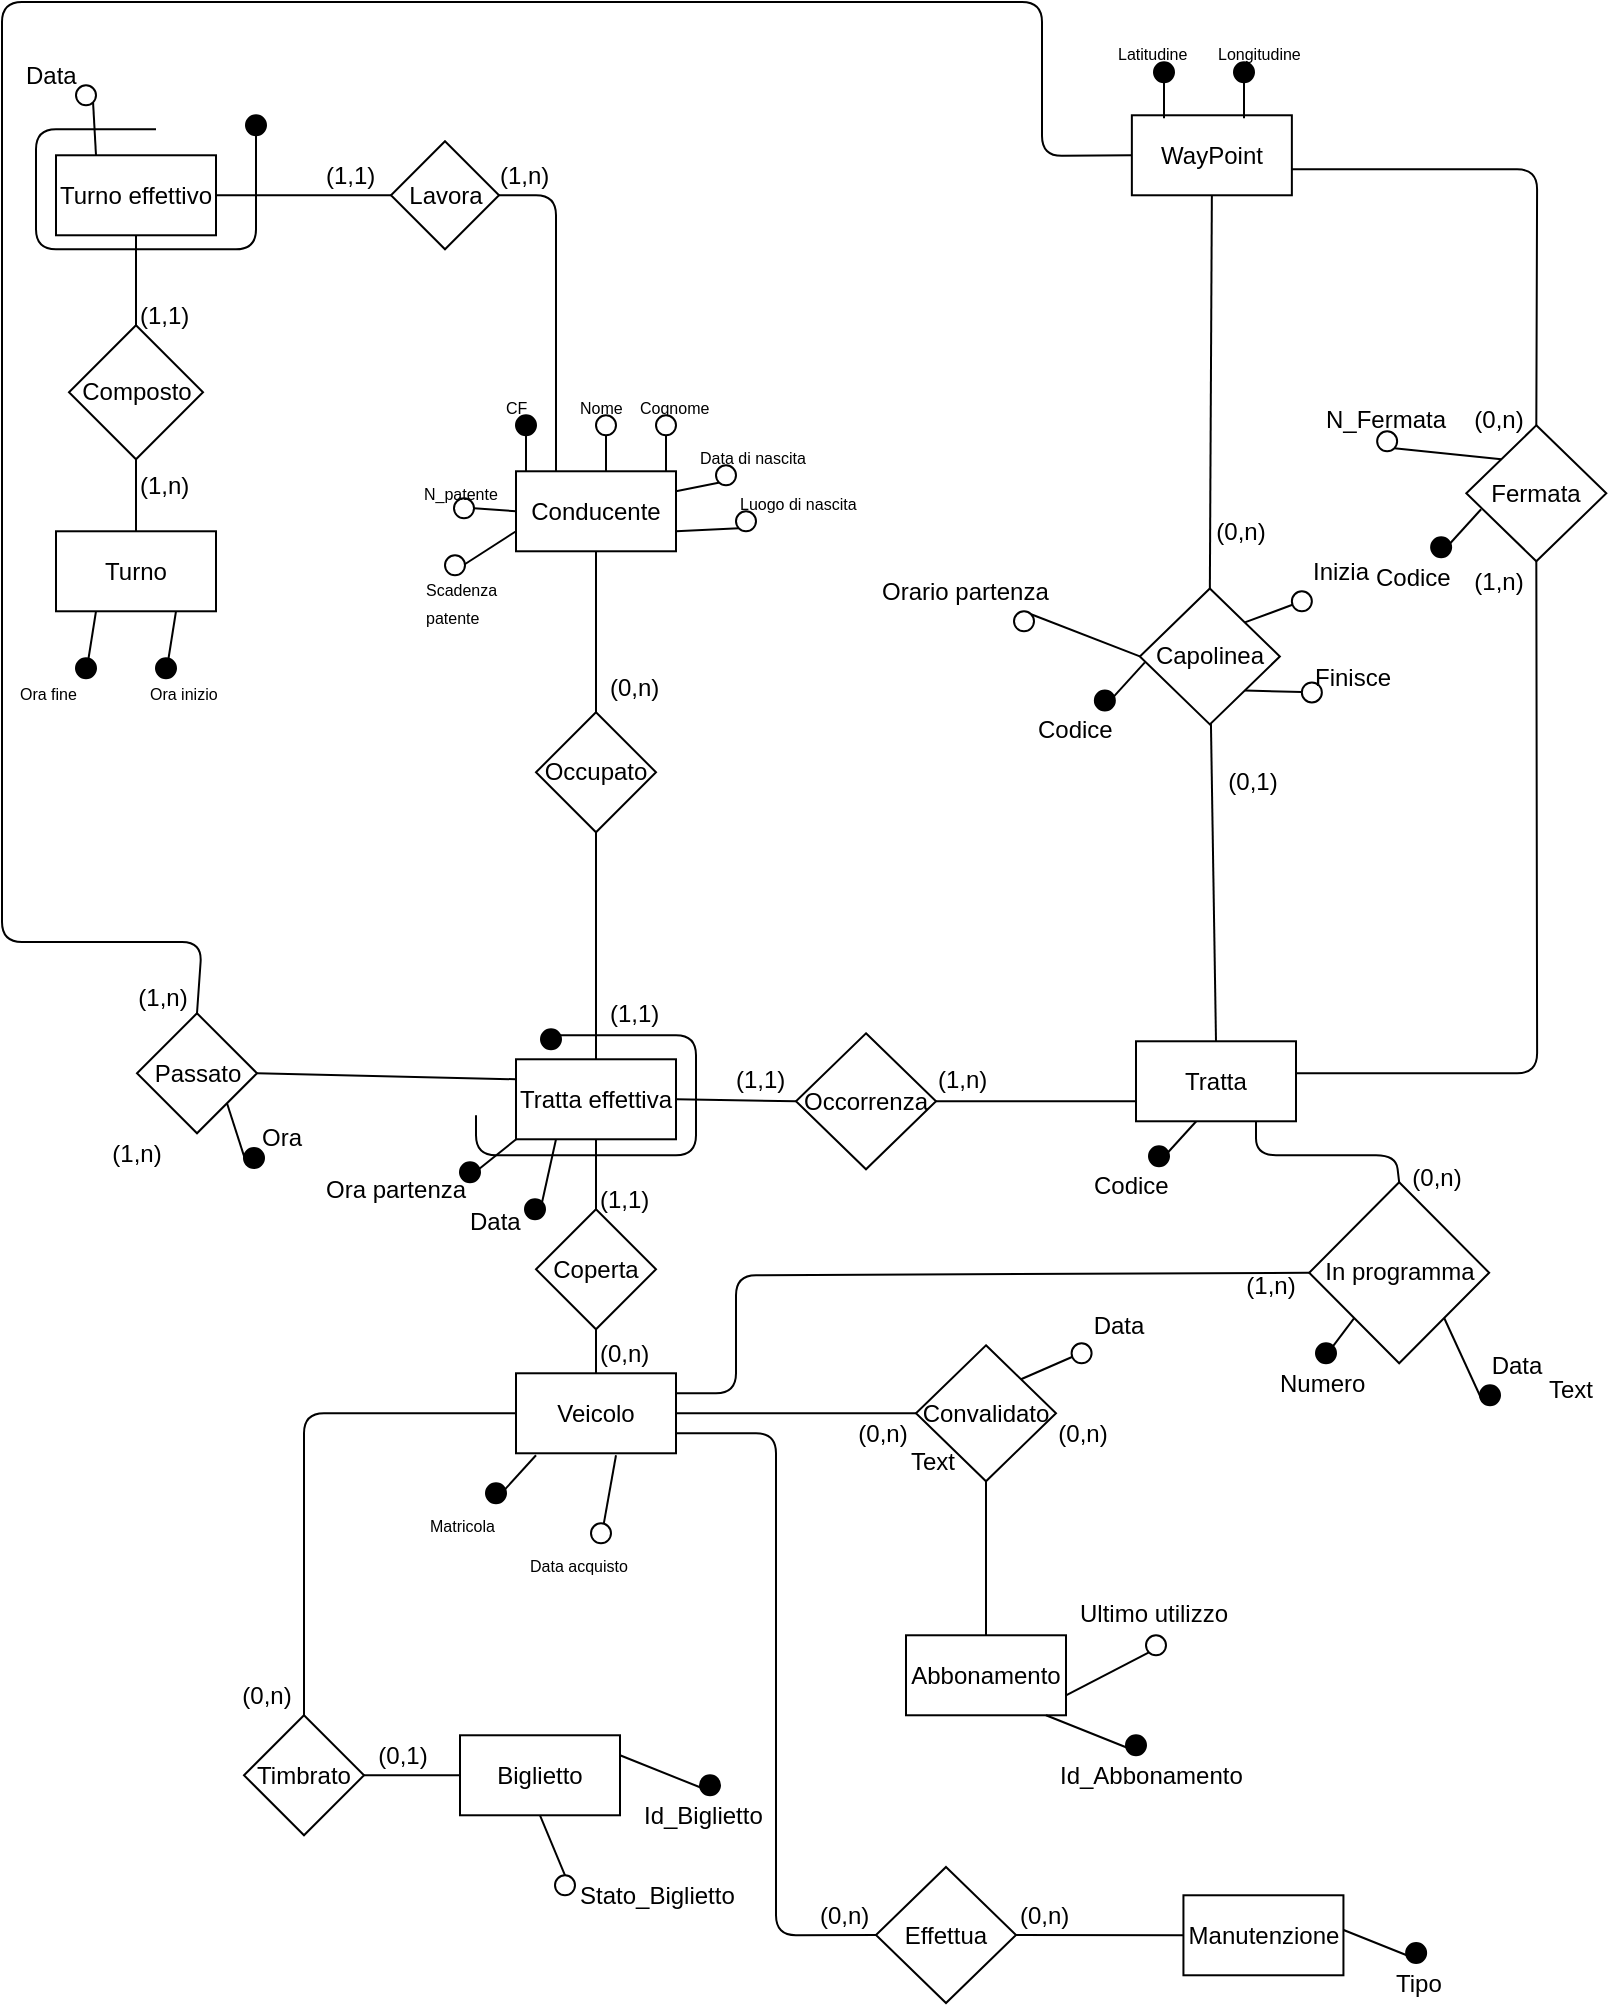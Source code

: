 <mxfile version="12.5.5"><diagram id="0vi9SnSfnyYWWIwb7_4S" name="Page-1"><mxGraphModel dx="173" dy="1111" grid="1" gridSize="10" guides="1" tooltips="1" connect="1" arrows="1" fold="1" page="1" pageScale="1" pageWidth="827" pageHeight="1169" math="0" shadow="0"><root><mxCell id="0"/><mxCell id="1" parent="0"/><mxCell id="_SVNxhaVmt6y_3ihnuYs-128" value="Occupato" style="rhombus;whiteSpace=wrap;html=1;" vertex="1" parent="1"><mxGeometry x="1107" y="465.14" width="60" height="60" as="geometry"/></mxCell><mxCell id="_SVNxhaVmt6y_3ihnuYs-129" value="" style="endArrow=none;html=1;fillColor=#000000;entryX=0.5;entryY=1;entryDx=0;entryDy=0;" edge="1" parent="1" target="_SVNxhaVmt6y_3ihnuYs-128"><mxGeometry width="50" height="50" relative="1" as="geometry"><mxPoint x="1137" y="638.64" as="sourcePoint"/><mxPoint x="1137" y="608.64" as="targetPoint"/></mxGeometry></mxCell><mxCell id="_SVNxhaVmt6y_3ihnuYs-130" value="(1,1)" style="text;html=1;resizable=0;points=[];autosize=1;align=left;verticalAlign=top;spacingTop=-4;" vertex="1" parent="1"><mxGeometry x="1142" y="605.64" width="40" height="20" as="geometry"/></mxCell><mxCell id="_SVNxhaVmt6y_3ihnuYs-141" value="" style="endArrow=none;html=1;fillColor=#000000;entryX=0;entryY=0.75;entryDx=0;entryDy=0;exitX=1;exitY=0.5;exitDx=0;exitDy=0;" edge="1" parent="1" source="_SVNxhaVmt6y_3ihnuYs-142" target="_SVNxhaVmt6y_3ihnuYs-132"><mxGeometry width="50" height="50" relative="1" as="geometry"><mxPoint x="1277" y="659.64" as="sourcePoint"/><mxPoint x="1337" y="846.64" as="targetPoint"/></mxGeometry></mxCell><mxCell id="_SVNxhaVmt6y_3ihnuYs-142" value="Occorrenza" style="rhombus;whiteSpace=wrap;html=1;" vertex="1" parent="1"><mxGeometry x="1237" y="625.64" width="70" height="68" as="geometry"/></mxCell><mxCell id="_SVNxhaVmt6y_3ihnuYs-143" value="Tratta effettiva" style="rounded=0;whiteSpace=wrap;html=1;" vertex="1" parent="1"><mxGeometry x="1097" y="638.64" width="80" height="40" as="geometry"/></mxCell><mxCell id="_SVNxhaVmt6y_3ihnuYs-144" value="" style="endArrow=none;html=1;fillColor=#000000;entryX=1;entryY=0.5;entryDx=0;entryDy=0;exitX=0;exitY=0.5;exitDx=0;exitDy=0;" edge="1" parent="1" source="_SVNxhaVmt6y_3ihnuYs-142" target="_SVNxhaVmt6y_3ihnuYs-143"><mxGeometry width="50" height="50" relative="1" as="geometry"><mxPoint x="1107" y="896.64" as="sourcePoint"/><mxPoint x="1157" y="846.64" as="targetPoint"/></mxGeometry></mxCell><mxCell id="_SVNxhaVmt6y_3ihnuYs-145" value="(1,n)" style="text;html=1;resizable=0;points=[];autosize=1;align=left;verticalAlign=top;spacingTop=-4;" vertex="1" parent="1"><mxGeometry x="1306" y="638.64" width="40" height="20" as="geometry"/></mxCell><mxCell id="_SVNxhaVmt6y_3ihnuYs-146" value="(1,1)" style="text;html=1;resizable=0;points=[];autosize=1;align=left;verticalAlign=top;spacingTop=-4;" vertex="1" parent="1"><mxGeometry x="1204.5" y="638.64" width="40" height="20" as="geometry"/></mxCell><mxCell id="_SVNxhaVmt6y_3ihnuYs-147" value="Coperta" style="rhombus;whiteSpace=wrap;html=1;" vertex="1" parent="1"><mxGeometry x="1107" y="713.64" width="60" height="60" as="geometry"/></mxCell><mxCell id="_SVNxhaVmt6y_3ihnuYs-148" value="" style="endArrow=none;html=1;fillColor=#000000;entryX=0.5;entryY=1;entryDx=0;entryDy=0;exitX=0.5;exitY=0;exitDx=0;exitDy=0;" edge="1" parent="1" source="_SVNxhaVmt6y_3ihnuYs-147" target="_SVNxhaVmt6y_3ihnuYs-143"><mxGeometry width="50" height="50" relative="1" as="geometry"><mxPoint x="1132" y="718.64" as="sourcePoint"/><mxPoint x="1132" y="688.64" as="targetPoint"/></mxGeometry></mxCell><mxCell id="_SVNxhaVmt6y_3ihnuYs-149" value="" style="endArrow=none;html=1;fillColor=#000000;entryX=0.5;entryY=1;entryDx=0;entryDy=0;exitX=0.5;exitY=0;exitDx=0;exitDy=0;" edge="1" parent="1" source="_SVNxhaVmt6y_3ihnuYs-152" target="_SVNxhaVmt6y_3ihnuYs-147"><mxGeometry width="50" height="50" relative="1" as="geometry"><mxPoint x="1132" y="808.64" as="sourcePoint"/><mxPoint x="1132" y="778.64" as="targetPoint"/></mxGeometry></mxCell><mxCell id="_SVNxhaVmt6y_3ihnuYs-150" value="(1,1)" style="text;html=1;resizable=0;points=[];autosize=1;align=left;verticalAlign=top;spacingTop=-4;" vertex="1" parent="1"><mxGeometry x="1137" y="698.64" width="40" height="20" as="geometry"/></mxCell><mxCell id="_SVNxhaVmt6y_3ihnuYs-151" value="(0,n)" style="text;html=1;resizable=0;points=[];autosize=1;align=left;verticalAlign=top;spacingTop=-4;" vertex="1" parent="1"><mxGeometry x="1137" y="775.64" width="40" height="20" as="geometry"/></mxCell><mxCell id="_SVNxhaVmt6y_3ihnuYs-152" value="Veicolo" style="rounded=0;whiteSpace=wrap;html=1;" vertex="1" parent="1"><mxGeometry x="1097" y="795.64" width="80" height="40" as="geometry"/></mxCell><mxCell id="_SVNxhaVmt6y_3ihnuYs-153" value="" style="endArrow=none;html=1;fillColor=#000000;" edge="1" parent="1"><mxGeometry width="50" height="50" relative="1" as="geometry"><mxPoint x="1077" y="666.64" as="sourcePoint"/><mxPoint x="1117" y="626.64" as="targetPoint"/><Array as="points"><mxPoint x="1077" y="686.64"/><mxPoint x="1187" y="686.64"/><mxPoint x="1187" y="656.64"/><mxPoint x="1187" y="626.64"/></Array></mxGeometry></mxCell><mxCell id="_SVNxhaVmt6y_3ihnuYs-154" value="" style="ellipse;whiteSpace=wrap;html=1;aspect=fixed;fillColor=#000000;" vertex="1" parent="1"><mxGeometry x="1109.5" y="623.64" width="10" height="10" as="geometry"/></mxCell><mxCell id="_SVNxhaVmt6y_3ihnuYs-155" value="Conducente" style="rounded=0;whiteSpace=wrap;html=1;" vertex="1" parent="1"><mxGeometry x="1097" y="344.64" width="80" height="40" as="geometry"/></mxCell><mxCell id="_SVNxhaVmt6y_3ihnuYs-156" value="" style="endArrow=none;html=1;fillColor=#000000;exitX=0.25;exitY=0;exitDx=0;exitDy=0;" edge="1" parent="1"><mxGeometry width="50" height="50" relative="1" as="geometry"><mxPoint x="1102" y="344.64" as="sourcePoint"/><mxPoint x="1102" y="324.64" as="targetPoint"/></mxGeometry></mxCell><mxCell id="_SVNxhaVmt6y_3ihnuYs-157" value="" style="endArrow=none;html=1;fillColor=#000000;exitX=0.75;exitY=0;exitDx=0;exitDy=0;" edge="1" parent="1"><mxGeometry width="50" height="50" relative="1" as="geometry"><mxPoint x="1142" y="344.64" as="sourcePoint"/><mxPoint x="1142" y="324.64" as="targetPoint"/></mxGeometry></mxCell><mxCell id="_SVNxhaVmt6y_3ihnuYs-158" value="&lt;font style=&quot;font-size: 8px&quot;&gt;CF&lt;/font&gt;" style="text;html=1;resizable=0;points=[];autosize=1;align=left;verticalAlign=top;spacingTop=-4;" vertex="1" parent="1"><mxGeometry x="1089.5" y="301.64" width="30" height="20" as="geometry"/></mxCell><mxCell id="_SVNxhaVmt6y_3ihnuYs-159" value="" style="ellipse;whiteSpace=wrap;html=1;aspect=fixed;fillColor=#000000;" vertex="1" parent="1"><mxGeometry x="1097" y="316.64" width="10" height="10" as="geometry"/></mxCell><mxCell id="_SVNxhaVmt6y_3ihnuYs-160" value="&lt;font style=&quot;font-size: 8px&quot;&gt;Nome&lt;/font&gt;" style="text;html=1;resizable=0;points=[];autosize=1;align=left;verticalAlign=top;spacingTop=-4;" vertex="1" parent="1"><mxGeometry x="1127" y="301.64" width="40" height="20" as="geometry"/></mxCell><mxCell id="_SVNxhaVmt6y_3ihnuYs-161" value="" style="ellipse;whiteSpace=wrap;html=1;aspect=fixed;fillColor=#FFFFFF;" vertex="1" parent="1"><mxGeometry x="1137" y="316.64" width="10" height="10" as="geometry"/></mxCell><mxCell id="_SVNxhaVmt6y_3ihnuYs-162" value="" style="endArrow=none;html=1;fillColor=#000000;exitX=0.75;exitY=0;exitDx=0;exitDy=0;" edge="1" parent="1"><mxGeometry width="50" height="50" relative="1" as="geometry"><mxPoint x="1172" y="344.64" as="sourcePoint"/><mxPoint x="1172" y="324.64" as="targetPoint"/></mxGeometry></mxCell><mxCell id="_SVNxhaVmt6y_3ihnuYs-163" value="&lt;font style=&quot;font-size: 8px&quot;&gt;Cognome&lt;/font&gt;" style="text;html=1;resizable=0;points=[];autosize=1;align=left;verticalAlign=top;spacingTop=-4;" vertex="1" parent="1"><mxGeometry x="1157" y="301.64" width="50" height="20" as="geometry"/></mxCell><mxCell id="_SVNxhaVmt6y_3ihnuYs-164" value="" style="ellipse;whiteSpace=wrap;html=1;aspect=fixed;fillColor=#FFFFFF;" vertex="1" parent="1"><mxGeometry x="1167" y="316.64" width="10" height="10" as="geometry"/></mxCell><mxCell id="_SVNxhaVmt6y_3ihnuYs-165" value="" style="endArrow=none;html=1;fillColor=#000000;exitX=1;exitY=0.25;exitDx=0;exitDy=0;" edge="1" parent="1" source="_SVNxhaVmt6y_3ihnuYs-155"><mxGeometry width="50" height="50" relative="1" as="geometry"><mxPoint x="1202" y="369.64" as="sourcePoint"/><mxPoint x="1202" y="349.64" as="targetPoint"/></mxGeometry></mxCell><mxCell id="_SVNxhaVmt6y_3ihnuYs-166" value="&lt;font style=&quot;font-size: 8px&quot;&gt;Data di nascita&lt;/font&gt;" style="text;html=1;resizable=0;points=[];autosize=1;align=left;verticalAlign=top;spacingTop=-4;" vertex="1" parent="1"><mxGeometry x="1187" y="326.64" width="70" height="20" as="geometry"/></mxCell><mxCell id="_SVNxhaVmt6y_3ihnuYs-167" value="" style="ellipse;whiteSpace=wrap;html=1;aspect=fixed;fillColor=#FFFFFF;" vertex="1" parent="1"><mxGeometry x="1197" y="341.64" width="10" height="10" as="geometry"/></mxCell><mxCell id="_SVNxhaVmt6y_3ihnuYs-168" value="" style="endArrow=none;html=1;fillColor=#000000;exitX=1;exitY=0.75;exitDx=0;exitDy=0;entryX=0;entryY=1;entryDx=0;entryDy=0;" edge="1" parent="1" source="_SVNxhaVmt6y_3ihnuYs-155" target="_SVNxhaVmt6y_3ihnuYs-169"><mxGeometry width="50" height="50" relative="1" as="geometry"><mxPoint x="1187" y="364.64" as="sourcePoint"/><mxPoint x="1207" y="374.64" as="targetPoint"/></mxGeometry></mxCell><mxCell id="_SVNxhaVmt6y_3ihnuYs-169" value="" style="ellipse;whiteSpace=wrap;html=1;aspect=fixed;fillColor=#FFFFFF;" vertex="1" parent="1"><mxGeometry x="1207" y="364.64" width="10" height="10" as="geometry"/></mxCell><mxCell id="_SVNxhaVmt6y_3ihnuYs-170" value="&lt;font style=&quot;font-size: 8px&quot;&gt;Luogo di nascita&lt;/font&gt;" style="text;html=1;resizable=0;points=[];autosize=1;align=left;verticalAlign=top;spacingTop=-4;" vertex="1" parent="1"><mxGeometry x="1207" y="349.64" width="70" height="20" as="geometry"/></mxCell><mxCell id="_SVNxhaVmt6y_3ihnuYs-171" value="" style="endArrow=none;html=1;fillColor=#000000;exitX=0.125;exitY=1.025;exitDx=0;exitDy=0;exitPerimeter=0;" edge="1" parent="1" source="_SVNxhaVmt6y_3ihnuYs-152"><mxGeometry width="50" height="50" relative="1" as="geometry"><mxPoint x="1087" y="878.64" as="sourcePoint"/><mxPoint x="1087" y="858.64" as="targetPoint"/></mxGeometry></mxCell><mxCell id="_SVNxhaVmt6y_3ihnuYs-172" value="&lt;font style=&quot;font-size: 8px&quot;&gt;Matricola&lt;/font&gt;" style="text;html=1;resizable=0;points=[];autosize=1;align=left;verticalAlign=top;spacingTop=-4;" vertex="1" parent="1"><mxGeometry x="1052" y="860.64" width="50" height="20" as="geometry"/></mxCell><mxCell id="_SVNxhaVmt6y_3ihnuYs-173" value="" style="ellipse;whiteSpace=wrap;html=1;aspect=fixed;fillColor=#000000;" vertex="1" parent="1"><mxGeometry x="1082" y="850.64" width="10" height="10" as="geometry"/></mxCell><mxCell id="_SVNxhaVmt6y_3ihnuYs-174" value="" style="endArrow=none;html=1;fillColor=#000000;exitX=0.625;exitY=1.025;exitDx=0;exitDy=0;exitPerimeter=0;" edge="1" parent="1" source="_SVNxhaVmt6y_3ihnuYs-152"><mxGeometry width="50" height="50" relative="1" as="geometry"><mxPoint x="1139.5" y="898.64" as="sourcePoint"/><mxPoint x="1139.5" y="878.64" as="targetPoint"/></mxGeometry></mxCell><mxCell id="_SVNxhaVmt6y_3ihnuYs-175" value="&lt;font style=&quot;font-size: 8px&quot;&gt;Data acquisto&lt;/font&gt;" style="text;html=1;resizable=0;points=[];autosize=1;align=left;verticalAlign=top;spacingTop=-4;" vertex="1" parent="1"><mxGeometry x="1102" y="880.64" width="60" height="20" as="geometry"/></mxCell><mxCell id="_SVNxhaVmt6y_3ihnuYs-176" value="" style="ellipse;whiteSpace=wrap;html=1;aspect=fixed;fillColor=#FFFFFF;" vertex="1" parent="1"><mxGeometry x="1134.5" y="870.64" width="10" height="10" as="geometry"/></mxCell><mxCell id="_SVNxhaVmt6y_3ihnuYs-177" value="Turno" style="rounded=0;whiteSpace=wrap;html=1;" vertex="1" parent="1"><mxGeometry x="867" y="374.64" width="80" height="40" as="geometry"/></mxCell><mxCell id="_SVNxhaVmt6y_3ihnuYs-178" value="" style="endArrow=none;html=1;fillColor=#000000;exitX=0.25;exitY=1;exitDx=0;exitDy=0;" edge="1" parent="1" source="_SVNxhaVmt6y_3ihnuYs-177"><mxGeometry width="50" height="50" relative="1" as="geometry"><mxPoint x="882" y="466.14" as="sourcePoint"/><mxPoint x="882" y="446.14" as="targetPoint"/></mxGeometry></mxCell><mxCell id="_SVNxhaVmt6y_3ihnuYs-179" value="" style="endArrow=none;html=1;fillColor=#000000;exitX=0.75;exitY=1;exitDx=0;exitDy=0;" edge="1" parent="1" source="_SVNxhaVmt6y_3ihnuYs-177"><mxGeometry width="50" height="50" relative="1" as="geometry"><mxPoint x="922" y="466.14" as="sourcePoint"/><mxPoint x="922" y="446.14" as="targetPoint"/></mxGeometry></mxCell><mxCell id="_SVNxhaVmt6y_3ihnuYs-180" value="&lt;font style=&quot;font-size: 8px&quot;&gt;Ora fine&lt;br&gt;&lt;/font&gt;" style="text;html=1;resizable=0;points=[];autosize=1;align=left;verticalAlign=top;spacingTop=-4;" vertex="1" parent="1"><mxGeometry x="847" y="444.64" width="40" height="20" as="geometry"/></mxCell><mxCell id="_SVNxhaVmt6y_3ihnuYs-181" value="" style="ellipse;whiteSpace=wrap;html=1;aspect=fixed;fillColor=#000000;" vertex="1" parent="1"><mxGeometry x="877" y="438.14" width="10" height="10" as="geometry"/></mxCell><mxCell id="_SVNxhaVmt6y_3ihnuYs-182" value="&lt;font style=&quot;font-size: 8px&quot;&gt;Ora inizio&lt;/font&gt;" style="text;html=1;resizable=0;points=[];autosize=1;align=left;verticalAlign=top;spacingTop=-4;" vertex="1" parent="1"><mxGeometry x="912" y="444.64" width="50" height="20" as="geometry"/></mxCell><mxCell id="_SVNxhaVmt6y_3ihnuYs-183" value="" style="ellipse;whiteSpace=wrap;html=1;aspect=fixed;fillColor=#000000;" vertex="1" parent="1"><mxGeometry x="917" y="438.14" width="10" height="10" as="geometry"/></mxCell><mxCell id="_SVNxhaVmt6y_3ihnuYs-184" value="Composto" style="rhombus;whiteSpace=wrap;html=1;" vertex="1" parent="1"><mxGeometry x="873.5" y="271.64" width="67" height="67" as="geometry"/></mxCell><mxCell id="_SVNxhaVmt6y_3ihnuYs-185" value="" style="endArrow=none;html=1;entryX=0.5;entryY=0;entryDx=0;entryDy=0;exitX=0.5;exitY=1;exitDx=0;exitDy=0;" edge="1" parent="1" source="_SVNxhaVmt6y_3ihnuYs-184" target="_SVNxhaVmt6y_3ihnuYs-177"><mxGeometry width="50" height="50" relative="1" as="geometry"><mxPoint x="847" y="976.64" as="sourcePoint"/><mxPoint x="897" y="926.64" as="targetPoint"/></mxGeometry></mxCell><mxCell id="_SVNxhaVmt6y_3ihnuYs-186" value="Turno effettivo" style="rounded=0;whiteSpace=wrap;html=1;" vertex="1" parent="1"><mxGeometry x="867" y="186.64" width="80" height="40" as="geometry"/></mxCell><mxCell id="_SVNxhaVmt6y_3ihnuYs-187" value="" style="endArrow=none;html=1;entryX=0.5;entryY=0;entryDx=0;entryDy=0;exitX=0.5;exitY=1;exitDx=0;exitDy=0;" edge="1" parent="1" source="_SVNxhaVmt6y_3ihnuYs-186" target="_SVNxhaVmt6y_3ihnuYs-184"><mxGeometry width="50" height="50" relative="1" as="geometry"><mxPoint x="917" y="348.64" as="sourcePoint"/><mxPoint x="917" y="384.64" as="targetPoint"/></mxGeometry></mxCell><mxCell id="_SVNxhaVmt6y_3ihnuYs-188" value="(1,n)" style="text;html=1;resizable=0;points=[];autosize=1;align=left;verticalAlign=top;spacingTop=-4;" vertex="1" parent="1"><mxGeometry x="907" y="341.64" width="40" height="20" as="geometry"/></mxCell><mxCell id="_SVNxhaVmt6y_3ihnuYs-189" value="(1,1)" style="text;html=1;resizable=0;points=[];autosize=1;align=left;verticalAlign=top;spacingTop=-4;" vertex="1" parent="1"><mxGeometry x="907" y="256.64" width="40" height="20" as="geometry"/></mxCell><mxCell id="_SVNxhaVmt6y_3ihnuYs-190" value="Lavora" style="rhombus;whiteSpace=wrap;html=1;" vertex="1" parent="1"><mxGeometry x="1034.5" y="179.64" width="54" height="54" as="geometry"/></mxCell><mxCell id="_SVNxhaVmt6y_3ihnuYs-191" value="" style="endArrow=none;html=1;entryX=0.25;entryY=0;entryDx=0;entryDy=0;exitX=1;exitY=0.5;exitDx=0;exitDy=0;" edge="1" parent="1" source="_SVNxhaVmt6y_3ihnuYs-190" target="_SVNxhaVmt6y_3ihnuYs-155"><mxGeometry width="50" height="50" relative="1" as="geometry"><mxPoint x="847" y="976.64" as="sourcePoint"/><mxPoint x="1265.75" y="478.64" as="targetPoint"/><Array as="points"><mxPoint x="1117" y="206.64"/></Array></mxGeometry></mxCell><mxCell id="_SVNxhaVmt6y_3ihnuYs-192" value="" style="endArrow=none;html=1;entryX=1;entryY=0.5;entryDx=0;entryDy=0;exitX=0;exitY=0.5;exitDx=0;exitDy=0;" edge="1" parent="1" source="_SVNxhaVmt6y_3ihnuYs-190" target="_SVNxhaVmt6y_3ihnuYs-186"><mxGeometry width="50" height="50" relative="1" as="geometry"><mxPoint x="917" y="478.64" as="sourcePoint"/><mxPoint x="917" y="424.64" as="targetPoint"/></mxGeometry></mxCell><mxCell id="_SVNxhaVmt6y_3ihnuYs-193" value="(1,n)" style="text;html=1;resizable=0;points=[];autosize=1;align=left;verticalAlign=top;spacingTop=-4;" vertex="1" parent="1"><mxGeometry x="1087" y="186.64" width="40" height="20" as="geometry"/></mxCell><mxCell id="_SVNxhaVmt6y_3ihnuYs-194" value="(1,1)" style="text;html=1;resizable=0;points=[];autosize=1;align=left;verticalAlign=top;spacingTop=-4;" vertex="1" parent="1"><mxGeometry x="999.5" y="186.64" width="40" height="20" as="geometry"/></mxCell><mxCell id="_SVNxhaVmt6y_3ihnuYs-195" value="(0,n)" style="text;html=1;resizable=0;points=[];autosize=1;align=left;verticalAlign=top;spacingTop=-4;" vertex="1" parent="1"><mxGeometry x="1142" y="443.14" width="40" height="20" as="geometry"/></mxCell><mxCell id="_SVNxhaVmt6y_3ihnuYs-196" value="" style="endArrow=none;html=1;fillColor=#000000;" edge="1" parent="1"><mxGeometry width="50" height="50" relative="1" as="geometry"><mxPoint x="917" y="173.64" as="sourcePoint"/><mxPoint x="967" y="173.64" as="targetPoint"/><Array as="points"><mxPoint x="857" y="173.64"/><mxPoint x="857" y="233.64"/><mxPoint x="967" y="233.64"/><mxPoint x="967" y="203.64"/><mxPoint x="967" y="173.64"/></Array></mxGeometry></mxCell><mxCell id="_SVNxhaVmt6y_3ihnuYs-197" value="" style="ellipse;whiteSpace=wrap;html=1;aspect=fixed;fillColor=#000000;" vertex="1" parent="1"><mxGeometry x="962" y="166.64" width="10" height="10" as="geometry"/></mxCell><mxCell id="_SVNxhaVmt6y_3ihnuYs-198" value="" style="endArrow=none;html=1;entryX=0.005;entryY=0.993;entryDx=0;entryDy=0;entryPerimeter=0;" edge="1" parent="1" target="_SVNxhaVmt6y_3ihnuYs-143"><mxGeometry width="50" height="50" relative="1" as="geometry"><mxPoint x="1076.5" y="695.14" as="sourcePoint"/><mxPoint x="1106.5" y="695.14" as="targetPoint"/></mxGeometry></mxCell><mxCell id="_SVNxhaVmt6y_3ihnuYs-199" value="" style="ellipse;whiteSpace=wrap;html=1;aspect=fixed;fillColor=#000000;" vertex="1" parent="1"><mxGeometry x="1069" y="690.14" width="10" height="10" as="geometry"/></mxCell><mxCell id="_SVNxhaVmt6y_3ihnuYs-200" value="" style="endArrow=none;html=1;entryX=0.25;entryY=1;entryDx=0;entryDy=0;exitX=1;exitY=0;exitDx=0;exitDy=0;" edge="1" parent="1" source="_SVNxhaVmt6y_3ihnuYs-201" target="_SVNxhaVmt6y_3ihnuYs-143"><mxGeometry width="50" height="50" relative="1" as="geometry"><mxPoint x="1086.5" y="705.14" as="sourcePoint"/><mxPoint x="1106.5" y="715.14" as="targetPoint"/></mxGeometry></mxCell><mxCell id="_SVNxhaVmt6y_3ihnuYs-201" value="" style="ellipse;whiteSpace=wrap;html=1;aspect=fixed;fillColor=#000000;" vertex="1" parent="1"><mxGeometry x="1101.5" y="708.64" width="10" height="10" as="geometry"/></mxCell><mxCell id="_SVNxhaVmt6y_3ihnuYs-202" value="Ora partenza" style="text;html=1;resizable=0;points=[];autosize=1;align=left;verticalAlign=top;spacingTop=-4;" vertex="1" parent="1"><mxGeometry x="999.5" y="693.64" width="90" height="20" as="geometry"/></mxCell><mxCell id="_SVNxhaVmt6y_3ihnuYs-203" value="Data" style="text;html=1;resizable=0;points=[];autosize=1;align=left;verticalAlign=top;spacingTop=-4;" vertex="1" parent="1"><mxGeometry x="1071.5" y="710.14" width="40" height="20" as="geometry"/></mxCell><mxCell id="_SVNxhaVmt6y_3ihnuYs-204" value="" style="endArrow=none;html=1;entryX=0.25;entryY=0;entryDx=0;entryDy=0;exitX=1;exitY=1;exitDx=0;exitDy=0;" edge="1" parent="1" source="_SVNxhaVmt6y_3ihnuYs-205" target="_SVNxhaVmt6y_3ihnuYs-186"><mxGeometry width="50" height="50" relative="1" as="geometry"><mxPoint x="854.5" y="211.64" as="sourcePoint"/><mxPoint x="874.5" y="221.64" as="targetPoint"/></mxGeometry></mxCell><mxCell id="_SVNxhaVmt6y_3ihnuYs-205" value="" style="ellipse;whiteSpace=wrap;html=1;aspect=fixed;fillColor=#FFFFFF;" vertex="1" parent="1"><mxGeometry x="877" y="151.64" width="10" height="10" as="geometry"/></mxCell><mxCell id="_SVNxhaVmt6y_3ihnuYs-206" value="Data" style="text;html=1;resizable=0;points=[];autosize=1;align=left;verticalAlign=top;spacingTop=-4;" vertex="1" parent="1"><mxGeometry x="849.5" y="136.64" width="40" height="20" as="geometry"/></mxCell><mxCell id="_SVNxhaVmt6y_3ihnuYs-207" value="" style="endArrow=none;html=1;fillColor=#000000;exitX=0;exitY=0.5;exitDx=0;exitDy=0;entryX=1;entryY=0.5;entryDx=0;entryDy=0;" edge="1" parent="1" source="_SVNxhaVmt6y_3ihnuYs-155" target="_SVNxhaVmt6y_3ihnuYs-208"><mxGeometry width="50" height="50" relative="1" as="geometry"><mxPoint x="1068.035" y="390.64" as="sourcePoint"/><mxPoint x="1047" y="366.64" as="targetPoint"/></mxGeometry></mxCell><mxCell id="_SVNxhaVmt6y_3ihnuYs-208" value="" style="ellipse;whiteSpace=wrap;html=1;aspect=fixed;fillColor=#FFFFFF;" vertex="1" parent="1"><mxGeometry x="1066" y="358.14" width="10" height="10" as="geometry"/></mxCell><mxCell id="_SVNxhaVmt6y_3ihnuYs-209" value="&lt;font style=&quot;font-size: 8px&quot;&gt;N_patente&lt;/font&gt;" style="text;html=1;resizable=0;points=[];autosize=1;align=left;verticalAlign=top;spacingTop=-4;" vertex="1" parent="1"><mxGeometry x="1048.5" y="344.64" width="50" height="20" as="geometry"/></mxCell><mxCell id="_SVNxhaVmt6y_3ihnuYs-210" value="" style="endArrow=none;html=1;fillColor=#000000;exitX=0;exitY=0.75;exitDx=0;exitDy=0;" edge="1" parent="1" source="_SVNxhaVmt6y_3ihnuYs-155"><mxGeometry width="50" height="50" relative="1" as="geometry"><mxPoint x="1067.5" y="361.64" as="sourcePoint"/><mxPoint x="1067.5" y="393.64" as="targetPoint"/></mxGeometry></mxCell><mxCell id="_SVNxhaVmt6y_3ihnuYs-211" value="" style="ellipse;whiteSpace=wrap;html=1;aspect=fixed;fillColor=#FFFFFF;" vertex="1" parent="1"><mxGeometry x="1061.5" y="386.64" width="10" height="10" as="geometry"/></mxCell><mxCell id="_SVNxhaVmt6y_3ihnuYs-212" value="&lt;div&gt;&lt;font style=&quot;font-size: 8px&quot;&gt;Scadenza&lt;/font&gt;&lt;/div&gt;&lt;div&gt;&lt;font style=&quot;font-size: 8px&quot;&gt;patente&lt;/font&gt;&lt;/div&gt;" style="text;html=1;resizable=0;points=[];autosize=1;align=left;verticalAlign=top;spacingTop=-4;" vertex="1" parent="1"><mxGeometry x="1050" y="392.64" width="50" height="30" as="geometry"/></mxCell><mxCell id="_SVNxhaVmt6y_3ihnuYs-213" value="" style="endArrow=none;html=1;fillColor=#000000;entryX=0.5;entryY=1;entryDx=0;entryDy=0;" edge="1" parent="1" source="_SVNxhaVmt6y_3ihnuYs-128" target="_SVNxhaVmt6y_3ihnuYs-155"><mxGeometry width="50" height="50" relative="1" as="geometry"><mxPoint x="1147" y="648.64" as="sourcePoint"/><mxPoint x="1144.5" y="535.14" as="targetPoint"/></mxGeometry></mxCell><mxCell id="_SVNxhaVmt6y_3ihnuYs-226" value="Abbonamento" style="rounded=0;whiteSpace=wrap;html=1;" vertex="1" parent="1"><mxGeometry x="1292" y="926.64" width="80" height="40" as="geometry"/></mxCell><mxCell id="_SVNxhaVmt6y_3ihnuYs-227" value="Biglietto" style="rounded=0;whiteSpace=wrap;html=1;" vertex="1" parent="1"><mxGeometry x="1069" y="976.64" width="80" height="40" as="geometry"/></mxCell><mxCell id="_SVNxhaVmt6y_3ihnuYs-228" value="Timbrato" style="rhombus;whiteSpace=wrap;html=1;" vertex="1" parent="1"><mxGeometry x="961" y="966.64" width="60" height="60" as="geometry"/></mxCell><mxCell id="_SVNxhaVmt6y_3ihnuYs-229" value="" style="endArrow=none;html=1;fillColor=#000000;entryX=0.5;entryY=0;entryDx=0;entryDy=0;exitX=0;exitY=0.5;exitDx=0;exitDy=0;" edge="1" parent="1" source="_SVNxhaVmt6y_3ihnuYs-152" target="_SVNxhaVmt6y_3ihnuYs-228"><mxGeometry width="50" height="50" relative="1" as="geometry"><mxPoint x="847" y="1156.64" as="sourcePoint"/><mxPoint x="897" y="1106.64" as="targetPoint"/><Array as="points"><mxPoint x="991" y="815.64"/></Array></mxGeometry></mxCell><mxCell id="_SVNxhaVmt6y_3ihnuYs-230" value="" style="endArrow=none;html=1;entryX=0;entryY=0.5;entryDx=0;entryDy=0;exitX=1;exitY=0.5;exitDx=0;exitDy=0;" edge="1" parent="1" source="_SVNxhaVmt6y_3ihnuYs-228" target="_SVNxhaVmt6y_3ihnuYs-227"><mxGeometry width="50" height="50" relative="1" as="geometry"><mxPoint x="847" y="1086.64" as="sourcePoint"/><mxPoint x="897" y="1036.64" as="targetPoint"/></mxGeometry></mxCell><mxCell id="_SVNxhaVmt6y_3ihnuYs-231" value="(0,1)" style="text;html=1;align=center;verticalAlign=middle;resizable=0;points=[];;autosize=1;" vertex="1" parent="1"><mxGeometry x="1019.5" y="976.64" width="40" height="20" as="geometry"/></mxCell><mxCell id="_SVNxhaVmt6y_3ihnuYs-232" value="(0,n)" style="text;html=1;align=center;verticalAlign=middle;resizable=0;points=[];;autosize=1;" vertex="1" parent="1"><mxGeometry x="952" y="946.64" width="40" height="20" as="geometry"/></mxCell><mxCell id="_SVNxhaVmt6y_3ihnuYs-233" value="" style="endArrow=none;html=1;entryX=1;entryY=0.75;entryDx=0;entryDy=0;exitX=0;exitY=1;exitDx=0;exitDy=0;" edge="1" parent="1" source="_SVNxhaVmt6y_3ihnuYs-235" target="_SVNxhaVmt6y_3ihnuYs-226"><mxGeometry width="50" height="50" relative="1" as="geometry"><mxPoint x="1410" y="931.64" as="sourcePoint"/><mxPoint x="720" y="1087.64" as="targetPoint"/></mxGeometry></mxCell><mxCell id="_SVNxhaVmt6y_3ihnuYs-234" value="Ultimo utilizzo" style="text;html=1;resizable=0;points=[];autosize=1;align=left;verticalAlign=top;spacingTop=-4;fillColor=#FFFFFF;" vertex="1" parent="1"><mxGeometry x="1377" y="905.64" width="80" height="20" as="geometry"/></mxCell><mxCell id="_SVNxhaVmt6y_3ihnuYs-235" value="" style="ellipse;whiteSpace=wrap;html=1;aspect=fixed;fillColor=#FFFFFF;" vertex="1" parent="1"><mxGeometry x="1412" y="926.64" width="10" height="10" as="geometry"/></mxCell><mxCell id="_SVNxhaVmt6y_3ihnuYs-236" value="" style="endArrow=none;html=1;fillColor=#000000;exitX=0.125;exitY=1.025;exitDx=0;exitDy=0;exitPerimeter=0;" edge="1" parent="1"><mxGeometry width="50" height="50" relative="1" as="geometry"><mxPoint x="1438.5" y="668.14" as="sourcePoint"/><mxPoint x="1418.5" y="690.14" as="targetPoint"/></mxGeometry></mxCell><mxCell id="_SVNxhaVmt6y_3ihnuYs-237" value="Codice" style="text;html=1;resizable=0;points=[];autosize=1;align=left;verticalAlign=top;spacingTop=-4;" vertex="1" parent="1"><mxGeometry x="1383.5" y="692.14" width="50" height="20" as="geometry"/></mxCell><mxCell id="_SVNxhaVmt6y_3ihnuYs-238" value="" style="ellipse;whiteSpace=wrap;html=1;aspect=fixed;fillColor=#000000;" vertex="1" parent="1"><mxGeometry x="1413.5" y="682.14" width="10" height="10" as="geometry"/></mxCell><mxCell id="_SVNxhaVmt6y_3ihnuYs-261" value="Convalidato" style="rhombus;whiteSpace=wrap;html=1;" vertex="1" parent="1"><mxGeometry x="1297" y="781.64" width="70" height="68" as="geometry"/></mxCell><mxCell id="_SVNxhaVmt6y_3ihnuYs-262" value="" style="endArrow=none;html=1;fillColor=#000000;entryX=0.5;entryY=0;entryDx=0;entryDy=0;exitX=0.5;exitY=1;exitDx=0;exitDy=0;" edge="1" parent="1" source="_SVNxhaVmt6y_3ihnuYs-261" target="_SVNxhaVmt6y_3ihnuYs-226"><mxGeometry width="50" height="50" relative="1" as="geometry"><mxPoint x="1544" y="826.64" as="sourcePoint"/><mxPoint x="1644" y="826.64" as="targetPoint"/><Array as="points"><mxPoint x="1332" y="886.64"/></Array></mxGeometry></mxCell><mxCell id="_SVNxhaVmt6y_3ihnuYs-263" value="" style="endArrow=none;html=1;fillColor=#000000;entryX=1;entryY=0.5;entryDx=0;entryDy=0;exitX=0;exitY=0.5;exitDx=0;exitDy=0;" edge="1" parent="1" source="_SVNxhaVmt6y_3ihnuYs-261" target="_SVNxhaVmt6y_3ihnuYs-152"><mxGeometry width="50" height="50" relative="1" as="geometry"><mxPoint x="1549" y="756.64" as="sourcePoint"/><mxPoint x="1547" y="870.64" as="targetPoint"/><Array as="points"><mxPoint x="1287" y="815.64"/><mxPoint x="1227" y="815.64"/></Array></mxGeometry></mxCell><mxCell id="_SVNxhaVmt6y_3ihnuYs-264" value="" style="endArrow=none;html=1;entryX=1;entryY=0;entryDx=0;entryDy=0;" edge="1" parent="1" target="_SVNxhaVmt6y_3ihnuYs-261"><mxGeometry width="50" height="50" relative="1" as="geometry"><mxPoint x="1377" y="786.64" as="sourcePoint"/><mxPoint x="897" y="1046.64" as="targetPoint"/></mxGeometry></mxCell><mxCell id="_SVNxhaVmt6y_3ihnuYs-265" value="" style="ellipse;whiteSpace=wrap;html=1;aspect=fixed;fillColor=#FFFFFF;" vertex="1" parent="1"><mxGeometry x="1374.8" y="780.64" width="10" height="10" as="geometry"/></mxCell><mxCell id="_SVNxhaVmt6y_3ihnuYs-266" value="Data" style="text;html=1;align=center;verticalAlign=middle;resizable=0;points=[];autosize=1;" vertex="1" parent="1"><mxGeometry x="1378.4" y="761.64" width="40" height="20" as="geometry"/></mxCell><mxCell id="_SVNxhaVmt6y_3ihnuYs-267" value="(0,n)" style="text;html=1;align=center;verticalAlign=middle;resizable=0;points=[];autosize=1;" vertex="1" parent="1"><mxGeometry x="1259.5" y="815.64" width="40" height="20" as="geometry"/></mxCell><mxCell id="_SVNxhaVmt6y_3ihnuYs-268" value="(0,n)" style="text;html=1;align=center;verticalAlign=middle;resizable=0;points=[];autosize=1;" vertex="1" parent="1"><mxGeometry x="1359.8" y="815.64" width="40" height="20" as="geometry"/></mxCell><mxCell id="_SVNxhaVmt6y_3ihnuYs-280" value="In programma" style="rhombus;whiteSpace=wrap;html=1;" vertex="1" parent="1"><mxGeometry x="1493.59" y="700.14" width="90" height="90.5" as="geometry"/></mxCell><mxCell id="_SVNxhaVmt6y_3ihnuYs-281" value="" style="endArrow=none;html=1;fillColor=#000000;exitX=0;exitY=1;exitDx=0;exitDy=0;entryX=1;entryY=0;entryDx=0;entryDy=0;" edge="1" parent="1" source="_SVNxhaVmt6y_3ihnuYs-280" target="_SVNxhaVmt6y_3ihnuYs-283"><mxGeometry width="50" height="50" relative="1" as="geometry"><mxPoint x="1603.75" y="740.64" as="sourcePoint"/><mxPoint x="1596.25" y="782.64" as="targetPoint"/></mxGeometry></mxCell><mxCell id="_SVNxhaVmt6y_3ihnuYs-282" value="Numero" style="text;html=1;resizable=0;points=[];autosize=1;align=left;verticalAlign=top;spacingTop=-4;" vertex="1" parent="1"><mxGeometry x="1477" y="790.64" width="60" height="20" as="geometry"/></mxCell><mxCell id="_SVNxhaVmt6y_3ihnuYs-283" value="" style="ellipse;whiteSpace=wrap;html=1;aspect=fixed;fillColor=#000000;" vertex="1" parent="1"><mxGeometry x="1497" y="780.64" width="10" height="10" as="geometry"/></mxCell><mxCell id="_SVNxhaVmt6y_3ihnuYs-284" value="" style="endArrow=none;html=1;fillColor=#000000;exitX=1;exitY=1;exitDx=0;exitDy=0;entryX=0;entryY=1;entryDx=0;entryDy=0;" edge="1" parent="1" source="_SVNxhaVmt6y_3ihnuYs-280" target="_SVNxhaVmt6y_3ihnuYs-285"><mxGeometry width="50" height="50" relative="1" as="geometry"><mxPoint x="1613.09" y="818.205" as="sourcePoint"/><mxPoint x="1715.75" y="808.08" as="targetPoint"/></mxGeometry></mxCell><mxCell id="_SVNxhaVmt6y_3ihnuYs-285" value="" style="ellipse;whiteSpace=wrap;html=1;aspect=fixed;fillColor=#000000;" vertex="1" parent="1"><mxGeometry x="1579" y="801.58" width="10" height="10" as="geometry"/></mxCell><mxCell id="_SVNxhaVmt6y_3ihnuYs-286" value="Data" style="text;html=1;align=center;verticalAlign=middle;resizable=0;points=[];autosize=1;" vertex="1" parent="1"><mxGeometry x="1577" y="781.64" width="40" height="20" as="geometry"/></mxCell><mxCell id="_SVNxhaVmt6y_3ihnuYs-287" value="" style="endArrow=none;html=1;exitX=0;exitY=0.5;exitDx=0;exitDy=0;entryX=1;entryY=0.25;entryDx=0;entryDy=0;" edge="1" parent="1" source="_SVNxhaVmt6y_3ihnuYs-280" target="_SVNxhaVmt6y_3ihnuYs-152"><mxGeometry width="50" height="50" relative="1" as="geometry"><mxPoint x="837" y="1226.64" as="sourcePoint"/><mxPoint x="1177" y="805.64" as="targetPoint"/><Array as="points"><mxPoint x="1207" y="746.64"/><mxPoint x="1207" y="805.64"/></Array></mxGeometry></mxCell><mxCell id="_SVNxhaVmt6y_3ihnuYs-288" value="" style="endArrow=none;html=1;entryX=0.5;entryY=0;entryDx=0;entryDy=0;exitX=0.75;exitY=1;exitDx=0;exitDy=0;" edge="1" parent="1" source="_SVNxhaVmt6y_3ihnuYs-132" target="_SVNxhaVmt6y_3ihnuYs-280"><mxGeometry width="50" height="50" relative="1" as="geometry"><mxPoint x="1487" y="669.64" as="sourcePoint"/><mxPoint x="887" y="1176.64" as="targetPoint"/><Array as="points"><mxPoint x="1467" y="686.64"/><mxPoint x="1537" y="686.64"/></Array></mxGeometry></mxCell><mxCell id="_SVNxhaVmt6y_3ihnuYs-289" value="(0,n)" style="text;html=1;align=center;verticalAlign=middle;resizable=0;points=[];autosize=1;" vertex="1" parent="1"><mxGeometry x="1537" y="687.64" width="40" height="20" as="geometry"/></mxCell><mxCell id="_SVNxhaVmt6y_3ihnuYs-290" value="(1,n)" style="text;html=1;align=center;verticalAlign=middle;resizable=0;points=[];autosize=1;" vertex="1" parent="1"><mxGeometry x="1453.59" y="741.64" width="40" height="20" as="geometry"/></mxCell><mxCell id="_SVNxhaVmt6y_3ihnuYs-291" value="" style="endArrow=none;html=1;fillColor=#000000;exitX=1;exitY=0.25;exitDx=0;exitDy=0;" edge="1" parent="1" source="_SVNxhaVmt6y_3ihnuYs-227"><mxGeometry width="50" height="50" relative="1" as="geometry"><mxPoint x="1214" y="982.64" as="sourcePoint"/><mxPoint x="1194" y="1004.64" as="targetPoint"/></mxGeometry></mxCell><mxCell id="_SVNxhaVmt6y_3ihnuYs-292" value="Id_Biglietto" style="text;html=1;resizable=0;points=[];autosize=1;align=left;verticalAlign=top;spacingTop=-4;" vertex="1" parent="1"><mxGeometry x="1159" y="1006.64" width="80" height="20" as="geometry"/></mxCell><mxCell id="_SVNxhaVmt6y_3ihnuYs-293" value="" style="ellipse;whiteSpace=wrap;html=1;aspect=fixed;fillColor=#000000;" vertex="1" parent="1"><mxGeometry x="1189" y="996.64" width="10" height="10" as="geometry"/></mxCell><mxCell id="_SVNxhaVmt6y_3ihnuYs-294" value="" style="endArrow=none;html=1;entryX=0.5;entryY=1;entryDx=0;entryDy=0;exitX=0.5;exitY=0;exitDx=0;exitDy=0;" edge="1" parent="1" source="_SVNxhaVmt6y_3ihnuYs-296" target="_SVNxhaVmt6y_3ihnuYs-227"><mxGeometry width="50" height="50" relative="1" as="geometry"><mxPoint x="1173" y="1052.64" as="sourcePoint"/><mxPoint x="1138" y="1077.64" as="targetPoint"/></mxGeometry></mxCell><mxCell id="_SVNxhaVmt6y_3ihnuYs-295" value="Stato_Biglietto" style="text;html=1;resizable=0;points=[];autosize=1;align=left;verticalAlign=top;spacingTop=-4;fillColor=#FFFFFF;" vertex="1" parent="1"><mxGeometry x="1126.5" y="1046.64" width="90" height="20" as="geometry"/></mxCell><mxCell id="_SVNxhaVmt6y_3ihnuYs-296" value="" style="ellipse;whiteSpace=wrap;html=1;aspect=fixed;fillColor=#FFFFFF;" vertex="1" parent="1"><mxGeometry x="1116.5" y="1046.64" width="10" height="10" as="geometry"/></mxCell><mxCell id="_SVNxhaVmt6y_3ihnuYs-297" value="Text" style="text;html=1;align=center;verticalAlign=middle;resizable=0;points=[];autosize=1;" vertex="1" parent="1"><mxGeometry x="1285" y="829.64" width="40" height="20" as="geometry"/></mxCell><mxCell id="_SVNxhaVmt6y_3ihnuYs-298" value="" style="endArrow=none;html=1;fillColor=#000000;exitX=1;exitY=0.25;exitDx=0;exitDy=0;" edge="1" parent="1"><mxGeometry width="50" height="50" relative="1" as="geometry"><mxPoint x="1362" y="966.64" as="sourcePoint"/><mxPoint x="1407" y="984.64" as="targetPoint"/></mxGeometry></mxCell><mxCell id="_SVNxhaVmt6y_3ihnuYs-299" value="Id_Abbonamento" style="text;html=1;resizable=0;points=[];autosize=1;align=left;verticalAlign=top;spacingTop=-4;" vertex="1" parent="1"><mxGeometry x="1367" y="986.64" width="110" height="20" as="geometry"/></mxCell><mxCell id="_SVNxhaVmt6y_3ihnuYs-300" value="" style="ellipse;whiteSpace=wrap;html=1;aspect=fixed;fillColor=#000000;" vertex="1" parent="1"><mxGeometry x="1402" y="976.64" width="10" height="10" as="geometry"/></mxCell><mxCell id="_SVNxhaVmt6y_3ihnuYs-301" value="Text" style="text;html=1;align=center;verticalAlign=middle;resizable=0;points=[];autosize=1;" vertex="1" parent="1"><mxGeometry x="1604" y="793.64" width="40" height="20" as="geometry"/></mxCell><mxCell id="_SVNxhaVmt6y_3ihnuYs-302" value="Effettua" style="rhombus;whiteSpace=wrap;html=1;" vertex="1" parent="1"><mxGeometry x="1277" y="1042.5" width="70" height="68" as="geometry"/></mxCell><mxCell id="_SVNxhaVmt6y_3ihnuYs-303" value="" style="endArrow=none;html=1;fillColor=#000000;entryX=0;entryY=0.5;entryDx=0;entryDy=0;exitX=1;exitY=0.75;exitDx=0;exitDy=0;" edge="1" parent="1" source="_SVNxhaVmt6y_3ihnuYs-152" target="_SVNxhaVmt6y_3ihnuYs-302"><mxGeometry width="50" height="50" relative="1" as="geometry"><mxPoint x="1342" y="859.64" as="sourcePoint"/><mxPoint x="1342" y="936.64" as="targetPoint"/><Array as="points"><mxPoint x="1227" y="825.64"/><mxPoint x="1227" y="1076.64"/></Array></mxGeometry></mxCell><mxCell id="_SVNxhaVmt6y_3ihnuYs-305" value="" style="endArrow=none;html=1;exitX=1;exitY=0.5;exitDx=0;exitDy=0;entryX=0;entryY=0.5;entryDx=0;entryDy=0;" edge="1" parent="1" source="_SVNxhaVmt6y_3ihnuYs-302" target="_SVNxhaVmt6y_3ihnuYs-304"><mxGeometry width="50" height="50" relative="1" as="geometry"><mxPoint x="1357" y="1116.64" as="sourcePoint"/><mxPoint x="1407" y="1066.64" as="targetPoint"/></mxGeometry></mxCell><mxCell id="_SVNxhaVmt6y_3ihnuYs-306" value="(0,n)" style="text;html=1;resizable=0;points=[];autosize=1;align=left;verticalAlign=top;spacingTop=-4;" vertex="1" parent="1"><mxGeometry x="1247" y="1056.64" width="40" height="20" as="geometry"/></mxCell><mxCell id="_SVNxhaVmt6y_3ihnuYs-307" value="(0,n)" style="text;html=1;resizable=0;points=[];autosize=1;align=left;verticalAlign=top;spacingTop=-4;" vertex="1" parent="1"><mxGeometry x="1347" y="1056.64" width="40" height="20" as="geometry"/></mxCell><mxCell id="_SVNxhaVmt6y_3ihnuYs-308" value="Passato" style="rhombus;whiteSpace=wrap;html=1;" vertex="1" parent="1"><mxGeometry x="907.5" y="615.64" width="60" height="60" as="geometry"/></mxCell><mxCell id="_SVNxhaVmt6y_3ihnuYs-310" value="(1,n)" style="text;html=1;align=center;verticalAlign=middle;resizable=0;points=[];autosize=1;" vertex="1" parent="1"><mxGeometry x="886.5" y="675.64" width="40" height="20" as="geometry"/></mxCell><mxCell id="_SVNxhaVmt6y_3ihnuYs-311" value="(1,n)" style="text;html=1;align=center;verticalAlign=middle;resizable=0;points=[];autosize=1;" vertex="1" parent="1"><mxGeometry x="899.5" y="597.64" width="40" height="20" as="geometry"/></mxCell><mxCell id="_SVNxhaVmt6y_3ihnuYs-312" value="" style="endArrow=none;html=1;entryX=1;entryY=1;entryDx=0;entryDy=0;exitX=0;exitY=1;exitDx=0;exitDy=0;" edge="1" parent="1" target="_SVNxhaVmt6y_3ihnuYs-308" source="_SVNxhaVmt6y_3ihnuYs-314"><mxGeometry width="50" height="50" relative="1" as="geometry"><mxPoint x="965.464" y="689.176" as="sourcePoint"/><mxPoint x="934" y="715.64" as="targetPoint"/></mxGeometry></mxCell><mxCell id="_SVNxhaVmt6y_3ihnuYs-315" value="Ora" style="text;html=1;resizable=0;points=[];autosize=1;align=left;verticalAlign=top;spacingTop=-4;" vertex="1" parent="1"><mxGeometry x="968" y="667.64" width="40" height="20" as="geometry"/></mxCell><mxCell id="_SVNxhaVmt6y_3ihnuYs-317" value="" style="ellipse;whiteSpace=wrap;html=1;aspect=fixed;fillColor=#FFFFFF;" vertex="1" parent="1"><mxGeometry x="1346" y="414.64" width="10" height="10" as="geometry"/></mxCell><mxCell id="_SVNxhaVmt6y_3ihnuYs-318" value="Capolinea" style="rhombus;whiteSpace=wrap;html=1;" vertex="1" parent="1"><mxGeometry x="1408.93" y="403.21" width="70" height="68" as="geometry"/></mxCell><mxCell id="_SVNxhaVmt6y_3ihnuYs-319" value="(0,n)" style="text;html=1;align=center;verticalAlign=middle;resizable=0;points=[];autosize=1;" vertex="1" parent="1"><mxGeometry x="1438.93" y="364.64" width="40" height="20" as="geometry"/></mxCell><mxCell id="_SVNxhaVmt6y_3ihnuYs-320" value="(0,1)" style="text;html=1;align=center;verticalAlign=middle;resizable=0;points=[];autosize=1;" vertex="1" parent="1"><mxGeometry x="1444.93" y="490" width="40" height="20" as="geometry"/></mxCell><mxCell id="_SVNxhaVmt6y_3ihnuYs-321" value="" style="endArrow=none;html=1;entryX=0;entryY=0.5;entryDx=0;entryDy=0;exitX=1;exitY=0;exitDx=0;exitDy=0;" edge="1" parent="1" source="_SVNxhaVmt6y_3ihnuYs-317" target="_SVNxhaVmt6y_3ihnuYs-318"><mxGeometry width="50" height="50" relative="1" as="geometry"><mxPoint x="1342" y="504.64" as="sourcePoint"/><mxPoint x="1392" y="454.64" as="targetPoint"/></mxGeometry></mxCell><mxCell id="_SVNxhaVmt6y_3ihnuYs-322" value="" style="endArrow=none;html=1;exitX=0.5;exitY=0;exitDx=0;exitDy=0;" edge="1" parent="1" target="_SVNxhaVmt6y_3ihnuYs-318" source="_SVNxhaVmt6y_3ihnuYs-132"><mxGeometry width="50" height="50" relative="1" as="geometry"><mxPoint x="1432.07" y="422.64" as="sourcePoint"/><mxPoint x="1438.07" y="354.64" as="targetPoint"/></mxGeometry></mxCell><mxCell id="_SVNxhaVmt6y_3ihnuYs-323" value="" style="endArrow=none;html=1;entryX=0.5;entryY=1;entryDx=0;entryDy=0;exitX=0.5;exitY=0;exitDx=0;exitDy=0;" edge="1" parent="1" source="_SVNxhaVmt6y_3ihnuYs-318" target="_SVNxhaVmt6y_3ihnuYs-316"><mxGeometry width="50" height="50" relative="1" as="geometry"><mxPoint x="1418.07" y="214.64" as="sourcePoint"/><mxPoint x="1436.07" y="20.64" as="targetPoint"/></mxGeometry></mxCell><mxCell id="_SVNxhaVmt6y_3ihnuYs-324" value="" style="endArrow=none;html=1;exitX=1;exitY=0;exitDx=0;exitDy=0;" edge="1" parent="1" source="_SVNxhaVmt6y_3ihnuYs-325"><mxGeometry width="50" height="50" relative="1" as="geometry"><mxPoint x="1490.93" y="490.21" as="sourcePoint"/><mxPoint x="1490.93" y="410.21" as="targetPoint"/></mxGeometry></mxCell><mxCell id="_SVNxhaVmt6y_3ihnuYs-325" value="" style="ellipse;whiteSpace=wrap;html=1;aspect=fixed;fillColor=#FFFFFF;direction=west;" vertex="1" parent="1"><mxGeometry x="1484.93" y="404.64" width="10" height="10" as="geometry"/></mxCell><mxCell id="_SVNxhaVmt6y_3ihnuYs-326" value="" style="endArrow=none;html=1;exitX=1;exitY=0;exitDx=0;exitDy=0;" edge="1" parent="1" source="_SVNxhaVmt6y_3ihnuYs-318" target="_SVNxhaVmt6y_3ihnuYs-325"><mxGeometry width="50" height="50" relative="1" as="geometry"><mxPoint x="1457.36" y="420.21" as="sourcePoint"/><mxPoint x="1490.93" y="410.21" as="targetPoint"/></mxGeometry></mxCell><mxCell id="_SVNxhaVmt6y_3ihnuYs-327" value="Inizia" style="text;html=1;align=center;verticalAlign=middle;resizable=0;points=[];autosize=1;" vertex="1" parent="1"><mxGeometry x="1488.93" y="384.64" width="40" height="20" as="geometry"/></mxCell><mxCell id="_SVNxhaVmt6y_3ihnuYs-328" value="" style="ellipse;whiteSpace=wrap;html=1;aspect=fixed;fillColor=#FFFFFF;direction=west;" vertex="1" parent="1"><mxGeometry x="1489.93" y="450.21" width="10" height="10" as="geometry"/></mxCell><mxCell id="_SVNxhaVmt6y_3ihnuYs-329" value="" style="endArrow=none;html=1;exitX=1;exitY=1;exitDx=0;exitDy=0;" edge="1" parent="1" source="_SVNxhaVmt6y_3ihnuYs-318" target="_SVNxhaVmt6y_3ihnuYs-328"><mxGeometry width="50" height="50" relative="1" as="geometry"><mxPoint x="1459.93" y="450.21" as="sourcePoint"/><mxPoint x="1493.5" y="440.21" as="targetPoint"/></mxGeometry></mxCell><mxCell id="_SVNxhaVmt6y_3ihnuYs-330" value="" style="endArrow=none;html=1;fillColor=#000000;exitX=0.125;exitY=1.025;exitDx=0;exitDy=0;exitPerimeter=0;" edge="1" parent="1"><mxGeometry width="50" height="50" relative="1" as="geometry"><mxPoint x="1411.43" y="440.21" as="sourcePoint"/><mxPoint x="1391.43" y="462.21" as="targetPoint"/></mxGeometry></mxCell><mxCell id="_SVNxhaVmt6y_3ihnuYs-331" value="Codice" style="text;html=1;resizable=0;points=[];autosize=1;align=left;verticalAlign=top;spacingTop=-4;" vertex="1" parent="1"><mxGeometry x="1356.43" y="464.21" width="50" height="20" as="geometry"/></mxCell><mxCell id="_SVNxhaVmt6y_3ihnuYs-332" value="" style="ellipse;whiteSpace=wrap;html=1;aspect=fixed;fillColor=#000000;" vertex="1" parent="1"><mxGeometry x="1386.43" y="454.21" width="10" height="10" as="geometry"/></mxCell><mxCell id="_SVNxhaVmt6y_3ihnuYs-333" value="Orario partenza" style="text;html=1;resizable=0;points=[];autosize=1;align=left;verticalAlign=top;spacingTop=-4;" vertex="1" parent="1"><mxGeometry x="1278.43" y="394.64" width="100" height="20" as="geometry"/></mxCell><mxCell id="_SVNxhaVmt6y_3ihnuYs-334" value="Finisce" style="text;html=1;align=center;verticalAlign=middle;resizable=0;points=[];autosize=1;" vertex="1" parent="1"><mxGeometry x="1484.93" y="438.14" width="60" height="20" as="geometry"/></mxCell><mxCell id="_SVNxhaVmt6y_3ihnuYs-335" value="" style="endArrow=none;html=1;fillColor=#000000;exitX=0.125;exitY=1.025;exitDx=0;exitDy=0;exitPerimeter=0;" edge="1" parent="1"><mxGeometry width="50" height="50" relative="1" as="geometry"><mxPoint x="1579.57" y="363.64" as="sourcePoint"/><mxPoint x="1559.57" y="385.64" as="targetPoint"/></mxGeometry></mxCell><mxCell id="_SVNxhaVmt6y_3ihnuYs-336" value="Codice" style="text;html=1;resizable=0;points=[];autosize=1;align=left;verticalAlign=top;spacingTop=-4;" vertex="1" parent="1"><mxGeometry x="1524.57" y="387.64" width="50" height="20" as="geometry"/></mxCell><mxCell id="_SVNxhaVmt6y_3ihnuYs-337" value="" style="ellipse;whiteSpace=wrap;html=1;aspect=fixed;fillColor=#000000;" vertex="1" parent="1"><mxGeometry x="1554.57" y="377.64" width="10" height="10" as="geometry"/></mxCell><mxCell id="_SVNxhaVmt6y_3ihnuYs-338" value="" style="ellipse;whiteSpace=wrap;html=1;aspect=fixed;fillColor=#FFFFFF;" vertex="1" parent="1"><mxGeometry x="1527.57" y="324.64" width="10" height="10" as="geometry"/></mxCell><mxCell id="_SVNxhaVmt6y_3ihnuYs-339" value="N_Fermata" style="text;html=1;resizable=0;points=[];autosize=1;align=left;verticalAlign=top;spacingTop=-4;" vertex="1" parent="1"><mxGeometry x="1499.57" y="308.64" width="80" height="20" as="geometry"/></mxCell><mxCell id="_SVNxhaVmt6y_3ihnuYs-340" value="" style="endArrow=none;html=1;exitX=1;exitY=0.75;exitDx=0;exitDy=0;entryX=0.5;entryY=1;entryDx=0;entryDy=0;" edge="1" parent="1" target="_SVNxhaVmt6y_3ihnuYs-341"><mxGeometry width="50" height="50" relative="1" as="geometry"><mxPoint x="1475.57" y="645.64" as="sourcePoint"/><mxPoint x="1602.16" y="397.14" as="targetPoint"/><Array as="points"><mxPoint x="1607.57" y="645.64"/></Array></mxGeometry></mxCell><mxCell id="_SVNxhaVmt6y_3ihnuYs-341" value="Fermata" style="rhombus;whiteSpace=wrap;html=1;" vertex="1" parent="1"><mxGeometry x="1572.16" y="321.64" width="70" height="68" as="geometry"/></mxCell><mxCell id="_SVNxhaVmt6y_3ihnuYs-342" value="" style="endArrow=none;html=1;exitX=0.5;exitY=0;exitDx=0;exitDy=0;entryX=1;entryY=0.5;entryDx=0;entryDy=0;" edge="1" parent="1" source="_SVNxhaVmt6y_3ihnuYs-341"><mxGeometry width="50" height="50" relative="1" as="geometry"><mxPoint x="1579.66" y="321.64" as="sourcePoint"/><mxPoint x="1479.57" y="193.64" as="targetPoint"/><Array as="points"><mxPoint x="1607.57" y="193.64"/></Array></mxGeometry></mxCell><mxCell id="_SVNxhaVmt6y_3ihnuYs-343" value="" style="endArrow=none;html=1;exitX=0;exitY=0;exitDx=0;exitDy=0;entryX=1;entryY=1;entryDx=0;entryDy=0;" edge="1" parent="1" source="_SVNxhaVmt6y_3ihnuYs-341" target="_SVNxhaVmt6y_3ihnuYs-338"><mxGeometry width="50" height="50" relative="1" as="geometry"><mxPoint x="1589.66" y="331.64" as="sourcePoint"/><mxPoint x="1639.66" y="281.64" as="targetPoint"/></mxGeometry></mxCell><mxCell id="_SVNxhaVmt6y_3ihnuYs-344" value="(0,n)" style="text;html=1;align=center;verticalAlign=middle;resizable=0;points=[];autosize=1;" vertex="1" parent="1"><mxGeometry x="1567.57" y="308.64" width="40" height="20" as="geometry"/></mxCell><mxCell id="_SVNxhaVmt6y_3ihnuYs-345" value="(1,n)" style="text;html=1;align=center;verticalAlign=middle;resizable=0;points=[];autosize=1;" vertex="1" parent="1"><mxGeometry x="1567.57" y="389.64" width="40" height="20" as="geometry"/></mxCell><mxCell id="_SVNxhaVmt6y_3ihnuYs-132" value="Tratta" style="rounded=0;whiteSpace=wrap;html=1;" vertex="1" parent="1"><mxGeometry x="1407" y="629.64" width="80" height="40" as="geometry"/></mxCell><mxCell id="_SVNxhaVmt6y_3ihnuYs-316" value="WayPoint" style="rounded=0;whiteSpace=wrap;html=1;" vertex="1" parent="1"><mxGeometry x="1404.93" y="166.64" width="80" height="40" as="geometry"/></mxCell><mxCell id="_SVNxhaVmt6y_3ihnuYs-351" value="" style="endArrow=none;html=1;exitX=0.5;exitY=0;exitDx=0;exitDy=0;entryX=0;entryY=0.5;entryDx=0;entryDy=0;" edge="1" parent="1" source="_SVNxhaVmt6y_3ihnuYs-308" target="_SVNxhaVmt6y_3ihnuYs-316"><mxGeometry width="50" height="50" relative="1" as="geometry"><mxPoint x="960" y="600" as="sourcePoint"/><mxPoint x="1010" y="550" as="targetPoint"/><Array as="points"><mxPoint x="940" y="580"/><mxPoint x="840" y="580"/><mxPoint x="840" y="110"/><mxPoint x="1360" y="110"/><mxPoint x="1360" y="187"/></Array></mxGeometry></mxCell><mxCell id="_SVNxhaVmt6y_3ihnuYs-352" value="" style="endArrow=none;html=1;exitX=1;exitY=0.5;exitDx=0;exitDy=0;entryX=0;entryY=0.25;entryDx=0;entryDy=0;" edge="1" parent="1" source="_SVNxhaVmt6y_3ihnuYs-308" target="_SVNxhaVmt6y_3ihnuYs-143"><mxGeometry width="50" height="50" relative="1" as="geometry"><mxPoint x="1010" y="650" as="sourcePoint"/><mxPoint x="1060" y="600" as="targetPoint"/></mxGeometry></mxCell><mxCell id="_SVNxhaVmt6y_3ihnuYs-314" value="" style="ellipse;whiteSpace=wrap;html=1;aspect=fixed;fillColor=#000000;" vertex="1" parent="1"><mxGeometry x="961" y="683" width="10" height="10" as="geometry"/></mxCell><mxCell id="_SVNxhaVmt6y_3ihnuYs-355" value="" style="endArrow=none;html=1;entryX=1;entryY=1;entryDx=0;entryDy=0;exitX=0;exitY=1;exitDx=0;exitDy=0;" edge="1" parent="1" target="_SVNxhaVmt6y_3ihnuYs-314"><mxGeometry width="50" height="50" relative="1" as="geometry"><mxPoint x="965.464" y="689.176" as="sourcePoint"/><mxPoint x="952.5" y="660.64" as="targetPoint"/></mxGeometry></mxCell><mxCell id="_SVNxhaVmt6y_3ihnuYs-356" value="" style="endArrow=none;html=1;fillColor=#000000;exitX=0.25;exitY=0;exitDx=0;exitDy=0;" edge="1" parent="1"><mxGeometry width="50" height="50" relative="1" as="geometry"><mxPoint x="1421" y="168.14" as="sourcePoint"/><mxPoint x="1421" y="148.14" as="targetPoint"/></mxGeometry></mxCell><mxCell id="_SVNxhaVmt6y_3ihnuYs-357" value="" style="endArrow=none;html=1;fillColor=#000000;exitX=0.75;exitY=0;exitDx=0;exitDy=0;" edge="1" parent="1"><mxGeometry width="50" height="50" relative="1" as="geometry"><mxPoint x="1461" y="168.14" as="sourcePoint"/><mxPoint x="1461" y="148.14" as="targetPoint"/></mxGeometry></mxCell><mxCell id="_SVNxhaVmt6y_3ihnuYs-358" value="&lt;font style=&quot;font-size: 8px&quot;&gt;Latitudine&lt;/font&gt;" style="text;html=1;resizable=0;points=[];autosize=1;align=left;verticalAlign=top;spacingTop=-4;" vertex="1" parent="1"><mxGeometry x="1396" y="125.14" width="50" height="20" as="geometry"/></mxCell><mxCell id="_SVNxhaVmt6y_3ihnuYs-359" value="" style="ellipse;whiteSpace=wrap;html=1;aspect=fixed;fillColor=#000000;" vertex="1" parent="1"><mxGeometry x="1416" y="140.14" width="10" height="10" as="geometry"/></mxCell><mxCell id="_SVNxhaVmt6y_3ihnuYs-360" value="&lt;font style=&quot;font-size: 8px&quot;&gt;Longitudine&lt;/font&gt;" style="text;html=1;resizable=0;points=[];autosize=1;align=left;verticalAlign=top;spacingTop=-4;" vertex="1" parent="1"><mxGeometry x="1446" y="125.14" width="50" height="20" as="geometry"/></mxCell><mxCell id="_SVNxhaVmt6y_3ihnuYs-361" value="" style="ellipse;whiteSpace=wrap;html=1;aspect=fixed;fillColor=#000000;" vertex="1" parent="1"><mxGeometry x="1456" y="140.14" width="10" height="10" as="geometry"/></mxCell><mxCell id="_SVNxhaVmt6y_3ihnuYs-362" value="" style="endArrow=none;html=1;fillColor=#000000;exitX=1;exitY=0.25;exitDx=0;exitDy=0;" edge="1" parent="1"><mxGeometry width="50" height="50" relative="1" as="geometry"><mxPoint x="1502.07" y="1070.5" as="sourcePoint"/><mxPoint x="1547.07" y="1088.5" as="targetPoint"/></mxGeometry></mxCell><mxCell id="_SVNxhaVmt6y_3ihnuYs-363" value="Tipo" style="text;html=1;resizable=0;points=[];autosize=1;align=left;verticalAlign=top;spacingTop=-4;" vertex="1" parent="1"><mxGeometry x="1534.57" y="1090.5" width="40" height="20" as="geometry"/></mxCell><mxCell id="_SVNxhaVmt6y_3ihnuYs-364" value="" style="ellipse;whiteSpace=wrap;html=1;aspect=fixed;fillColor=#000000;" vertex="1" parent="1"><mxGeometry x="1542.07" y="1080.5" width="10" height="10" as="geometry"/></mxCell><mxCell id="_SVNxhaVmt6y_3ihnuYs-304" value="Manutenzione" style="rounded=0;whiteSpace=wrap;html=1;" vertex="1" parent="1"><mxGeometry x="1430.72" y="1056.64" width="80" height="40" as="geometry"/></mxCell></root></mxGraphModel></diagram></mxfile>
